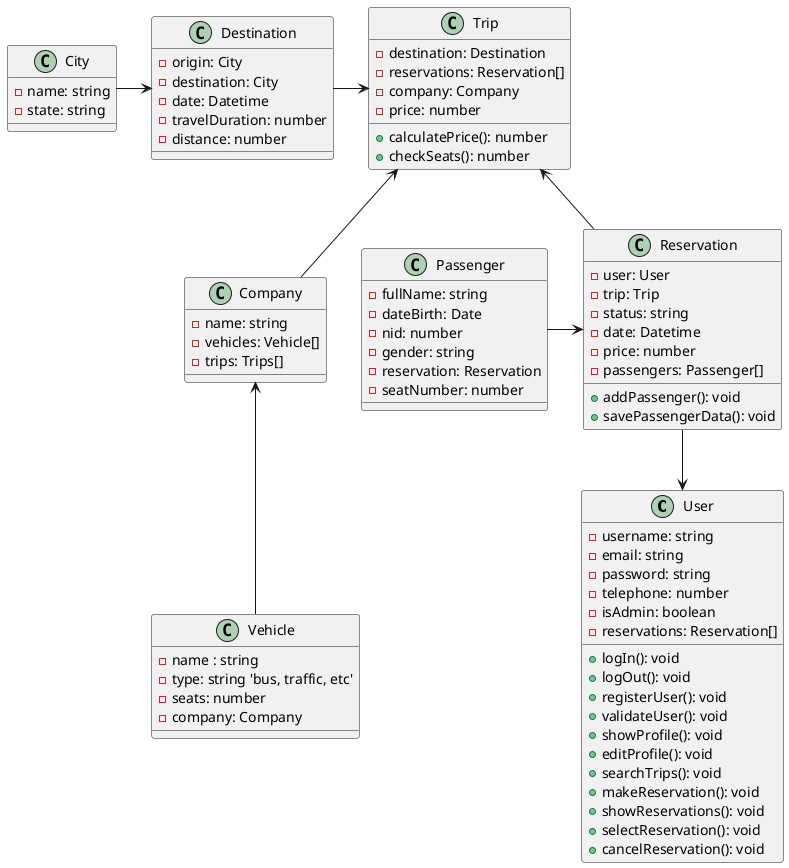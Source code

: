 @startuml PlatformUM

''' Aplication class diagram that provides travel services'''

class User {
    - username: string
    - email: string
    - password: string
    - telephone: number
    - isAdmin: boolean
    - reservations: Reservation[]
    + logIn(): void
    + logOut(): void
    + registerUser(): void
    + validateUser(): void
    + showProfile(): void
    + editProfile(): void
    + searchTrips(): void
    + makeReservation(): void
    + showReservations(): void
    + selectReservation(): void
    + cancelReservation(): void
}

' Add data of the vehicle
class Vehicle {
    - name : string
    - type: string 'bus, traffic, etc'
    - seats: number
    - company: Company
}

' *Add data of the company
class Company {
    - name: string
    - vehicles: Vehicle[]
    - trips: Trips[]
}

class Destination {
    - origin: City
    - destination: City
    - date: Datetime
    - travelDuration: number
    - distance: number
}

class Trip {
    - destination: Destination
    - reservations: Reservation[]
    - company: Company
    - price: number
    + calculatePrice(): number
    + checkSeats(): number
}

class Reservation {
    - user: User
    - trip: Trip
    - status: string
    - date: Datetime
    - price: number
    - passengers: Passenger[]
    + addPassenger(): void
    + savePassengerData(): void
}

class City {
    - name: string
    - state: string
}

class Passenger {
    - fullName: string
    - dateBirth: Date
    - nid: number
    - gender: string
    - reservation: Reservation
    - seatNumber: number
}

City -r-> Destination
Destination -r-> Trip
Passenger --r--> Reservation
Reservation -u-> Trip
Reservation -d-> User
Vehicle -u-> Company
Company -u-> Trip
 
@enduml
